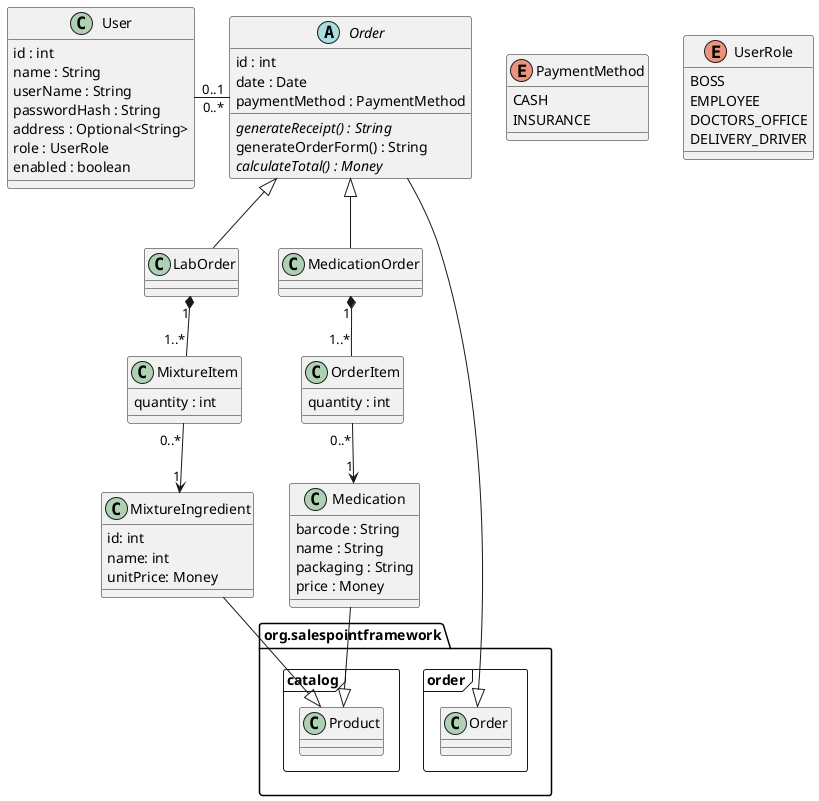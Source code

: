 @startuml Class Diagram
abstract class Order {
  id : int
  date : Date
  paymentMethod : PaymentMethod

  {abstract} generateReceipt() : String
  generateOrderForm() : String
  {abstract} calculateTotal() : Money
}

class LabOrder extends Order {}
class MedicationOrder extends Order {}

enum PaymentMethod {
  CASH
  INSURANCE
}

class OrderItem {
  quantity : int
}

class Medication {
  barcode : String
  name : String
  packaging : String
  price : Money
}

MedicationOrder "1" *-- "1..*" OrderItem
OrderItem "0..*" --> "1" Medication

class MixtureItem {
  quantity : int
}

class MixtureIngredient {
  id: int
  name: int
  unitPrice: Money
}
LabOrder "1" *-- "1..*" MixtureItem
MixtureItem "0..*" --> "1" MixtureIngredient

class User {
  id : int
  name : String
  userName : String
  passwordHash : String
  address : Optional<String>
  role : UserRole
  enabled : boolean
}

enum UserRole {
  BOSS
  EMPLOYEE
  DOCTORS_OFFICE
  DELIVERY_DRIVER
}

User "0..1" - "0..*" Order

set separator ::
package "org.salespointframework::catalog" <<Frame>> {
  class Product
}
package "org.salespointframework::order" <<Frame>> {
  class Order
}

Medication --|> Product
MixtureIngredient --|> Product
Order --|> org.salespointframework::order::Order
@enduml
